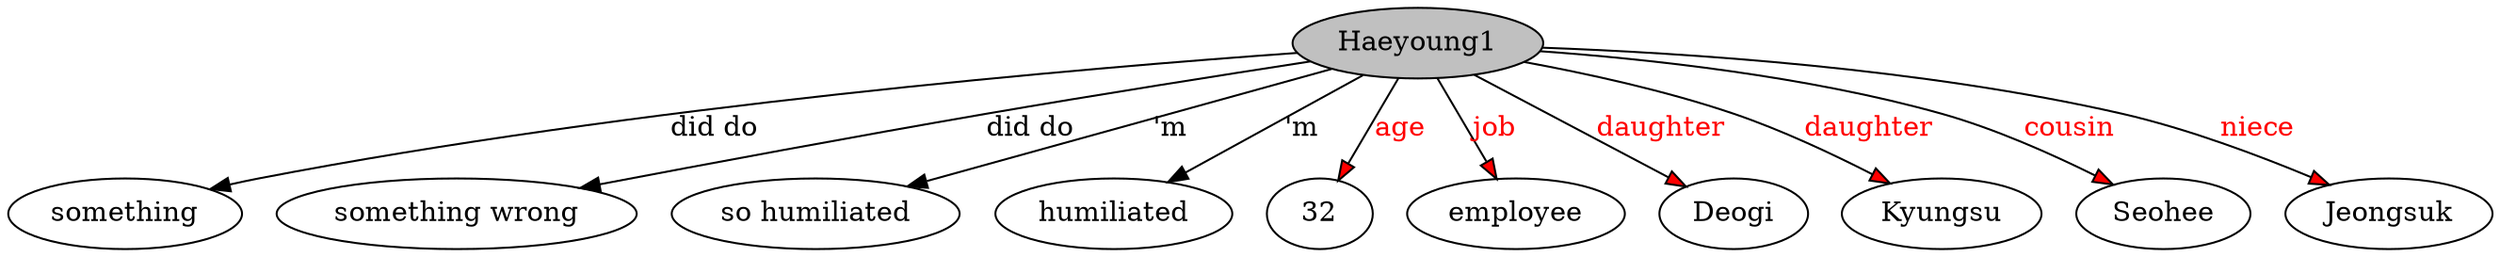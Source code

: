 // The Round Table
digraph {
	0 [label=Haeyoung1 fillcolor=gray style=filled]
	1 [label=something]
	0 -> 1 [label="did do"]
	2 [label="something wrong"]
	0 -> 2 [label="did do"]
	3 [label="so humiliated"]
	0 -> 3 [label="'m"]
	4 [label=humiliated]
	0 -> 4 [label="'m"]
	5 [label=32]
	0 -> 5 [label=age fillcolor=red fontcolor=red style=filled]
	6 [label=employee]
	0 -> 6 [label=job fillcolor=red fontcolor=red style=filled]
	7 [label=Deogi]
	0 -> 7 [label=daughter fillcolor=red fontcolor=red style=filled]
	8 [label=Kyungsu]
	0 -> 8 [label=daughter fillcolor=red fontcolor=red style=filled]
	9 [label=Seohee]
	0 -> 9 [label=cousin fillcolor=red fontcolor=red style=filled]
	10 [label=Jeongsuk]
	0 -> 10 [label=niece fillcolor=red fontcolor=red style=filled]
}
